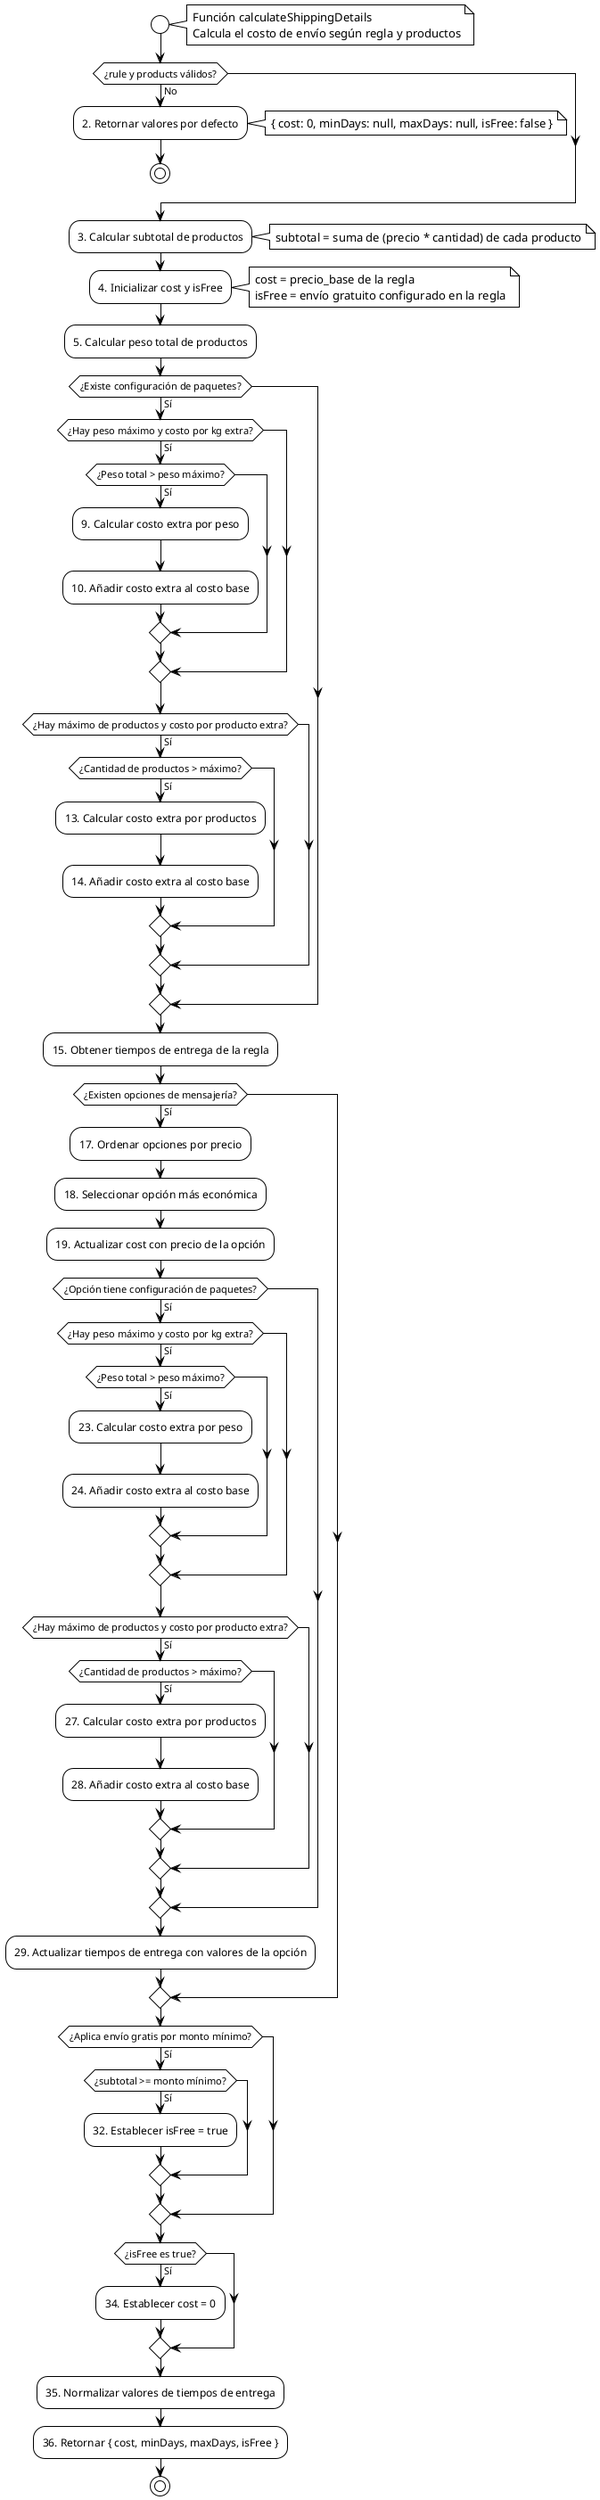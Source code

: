 @startuml
!theme plain
skinparam monochrome true
skinparam shadowing false
skinparam defaultFontName Arial
skinparam ArrowFontSize 11

start
note right
  Función calculateShippingDetails
  Calcula el costo de envío según regla y productos
end note

' 1 - Decisión 1
if (¿rule y products válidos?) then (No)
  ' 2
  :2. Retornar valores por defecto;
  note right: { cost: 0, minDays: null, maxDays: null, isFree: false }
  stop
endif

' 3
:3. Calcular subtotal de productos;
note right
  subtotal = suma de (precio * cantidad) de cada producto
end note

' 4
:4. Inicializar cost y isFree;
note right
  cost = precio_base de la regla
  isFree = envío gratuito configurado en la regla
end note

' 5
:5. Calcular peso total de productos;

' 6 - Decisión 2
if (¿Existe configuración de paquetes?) then (Sí)
  ' 7 - Decisión 3
  if (¿Hay peso máximo y costo por kg extra?) then (Sí)
    ' 8 - Decisión 4
    if (¿Peso total > peso máximo?) then (Sí)
      ' 9
      :9. Calcular costo extra por peso;
      :10. Añadir costo extra al costo base;
    endif
  endif
  
  ' 11 - Decisión 5
  if (¿Hay máximo de productos y costo por producto extra?) then (Sí)
    ' 12 - Decisión 6
    if (¿Cantidad de productos > máximo?) then (Sí)
      ' 13
      :13. Calcular costo extra por productos;
      :14. Añadir costo extra al costo base;
    endif
  endif
endif

' 15
:15. Obtener tiempos de entrega de la regla;

' 16 - Decisión 7
if (¿Existen opciones de mensajería?) then (Sí)
  ' 17
  :17. Ordenar opciones por precio;
  :18. Seleccionar opción más económica;
  :19. Actualizar cost con precio de la opción;
  
  ' 20 - Decisión 8
  if (¿Opción tiene configuración de paquetes?) then (Sí)
    ' 21 - Decisión 9
    if (¿Hay peso máximo y costo por kg extra?) then (Sí)
      ' 22 - Decisión 10
      if (¿Peso total > peso máximo?) then (Sí)
        ' 23
        :23. Calcular costo extra por peso;
        :24. Añadir costo extra al costo base;
      endif
    endif
    
    ' 25 - Decisión 11
    if (¿Hay máximo de productos y costo por producto extra?) then (Sí)
      ' 26 - Decisión 12
      if (¿Cantidad de productos > máximo?) then (Sí)
        ' 27
        :27. Calcular costo extra por productos;
        :28. Añadir costo extra al costo base;
      endif
    endif
  endif
  
  ' 29
  :29. Actualizar tiempos de entrega con valores de la opción;
endif

' 30 - Decisión 13
if (¿Aplica envío gratis por monto mínimo?) then (Sí)
  ' 31 - Decisión 14
  if (¿subtotal >= monto mínimo?) then (Sí)
    ' 32
    :32. Establecer isFree = true;
  endif
endif

' 33 - Decisión 15
if (¿isFree es true?) then (Sí)
  ' 34
  :34. Establecer cost = 0;
endif

' 35
:35. Normalizar valores de tiempos de entrega;

' 36
:36. Retornar { cost, minDays, maxDays, isFree };
stop

@enduml